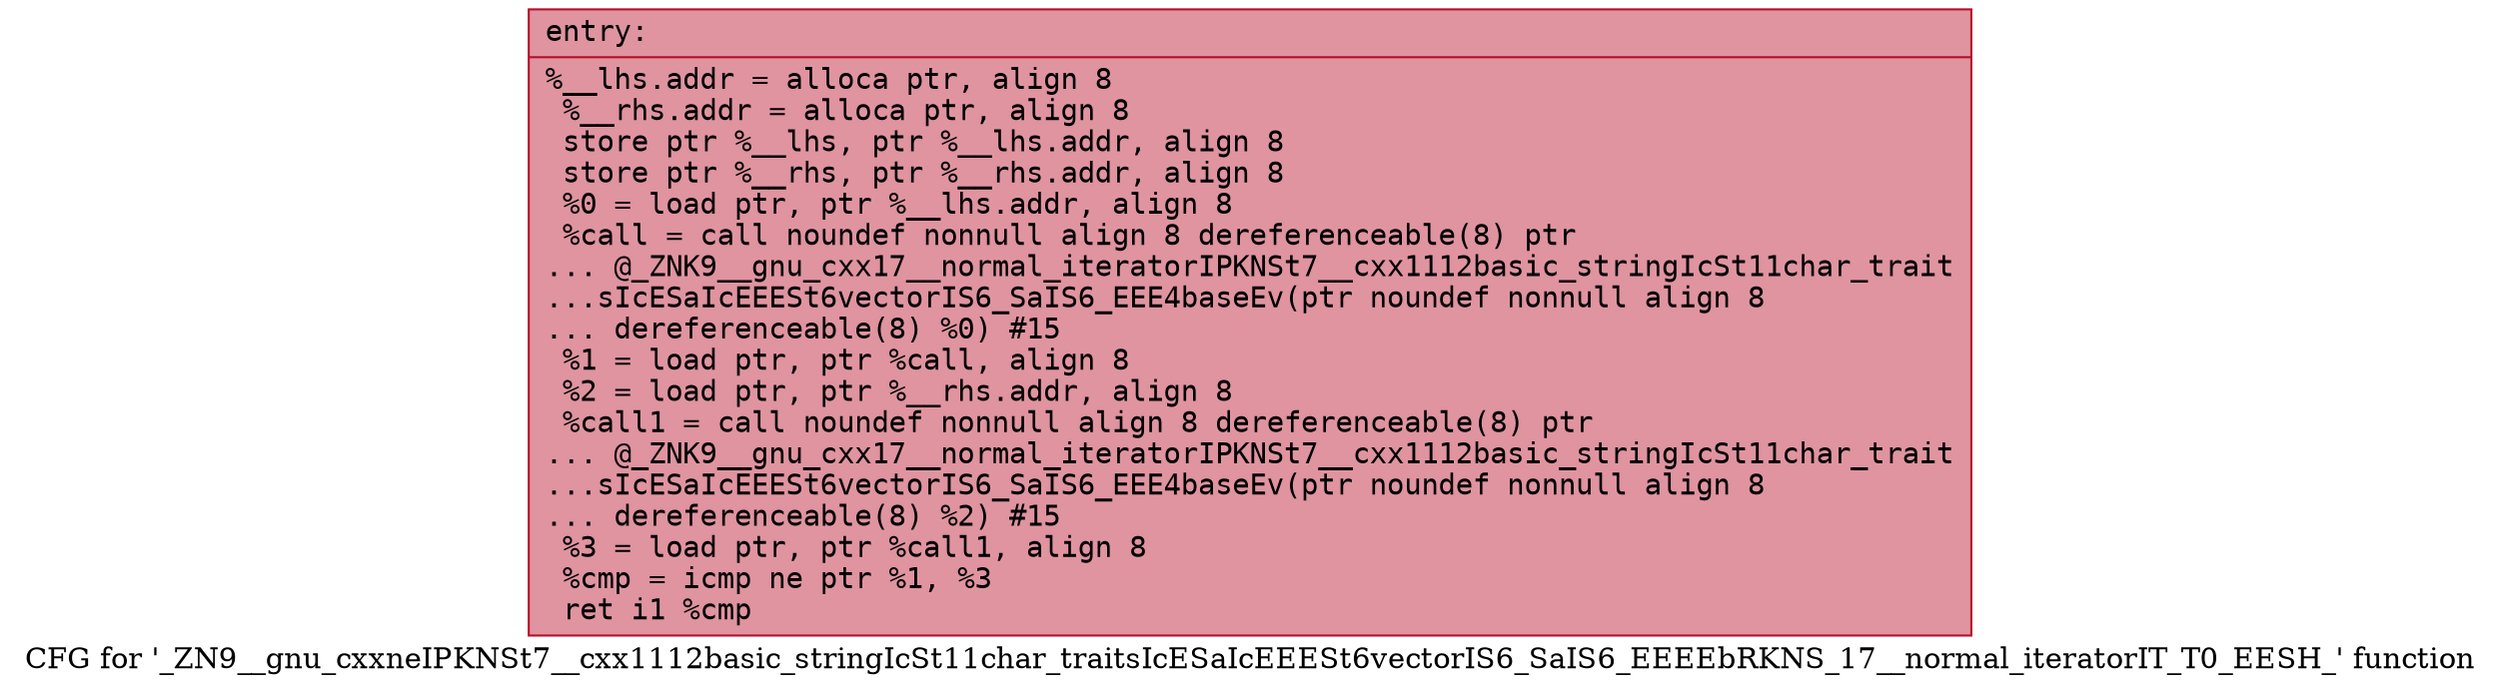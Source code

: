 digraph "CFG for '_ZN9__gnu_cxxneIPKNSt7__cxx1112basic_stringIcSt11char_traitsIcESaIcEEESt6vectorIS6_SaIS6_EEEEbRKNS_17__normal_iteratorIT_T0_EESH_' function" {
	label="CFG for '_ZN9__gnu_cxxneIPKNSt7__cxx1112basic_stringIcSt11char_traitsIcESaIcEEESt6vectorIS6_SaIS6_EEEEbRKNS_17__normal_iteratorIT_T0_EESH_' function";

	Node0x557e2afb23b0 [shape=record,color="#b70d28ff", style=filled, fillcolor="#b70d2870" fontname="Courier",label="{entry:\l|  %__lhs.addr = alloca ptr, align 8\l  %__rhs.addr = alloca ptr, align 8\l  store ptr %__lhs, ptr %__lhs.addr, align 8\l  store ptr %__rhs, ptr %__rhs.addr, align 8\l  %0 = load ptr, ptr %__lhs.addr, align 8\l  %call = call noundef nonnull align 8 dereferenceable(8) ptr\l... @_ZNK9__gnu_cxx17__normal_iteratorIPKNSt7__cxx1112basic_stringIcSt11char_trait\l...sIcESaIcEEESt6vectorIS6_SaIS6_EEE4baseEv(ptr noundef nonnull align 8\l... dereferenceable(8) %0) #15\l  %1 = load ptr, ptr %call, align 8\l  %2 = load ptr, ptr %__rhs.addr, align 8\l  %call1 = call noundef nonnull align 8 dereferenceable(8) ptr\l... @_ZNK9__gnu_cxx17__normal_iteratorIPKNSt7__cxx1112basic_stringIcSt11char_trait\l...sIcESaIcEEESt6vectorIS6_SaIS6_EEE4baseEv(ptr noundef nonnull align 8\l... dereferenceable(8) %2) #15\l  %3 = load ptr, ptr %call1, align 8\l  %cmp = icmp ne ptr %1, %3\l  ret i1 %cmp\l}"];
}

